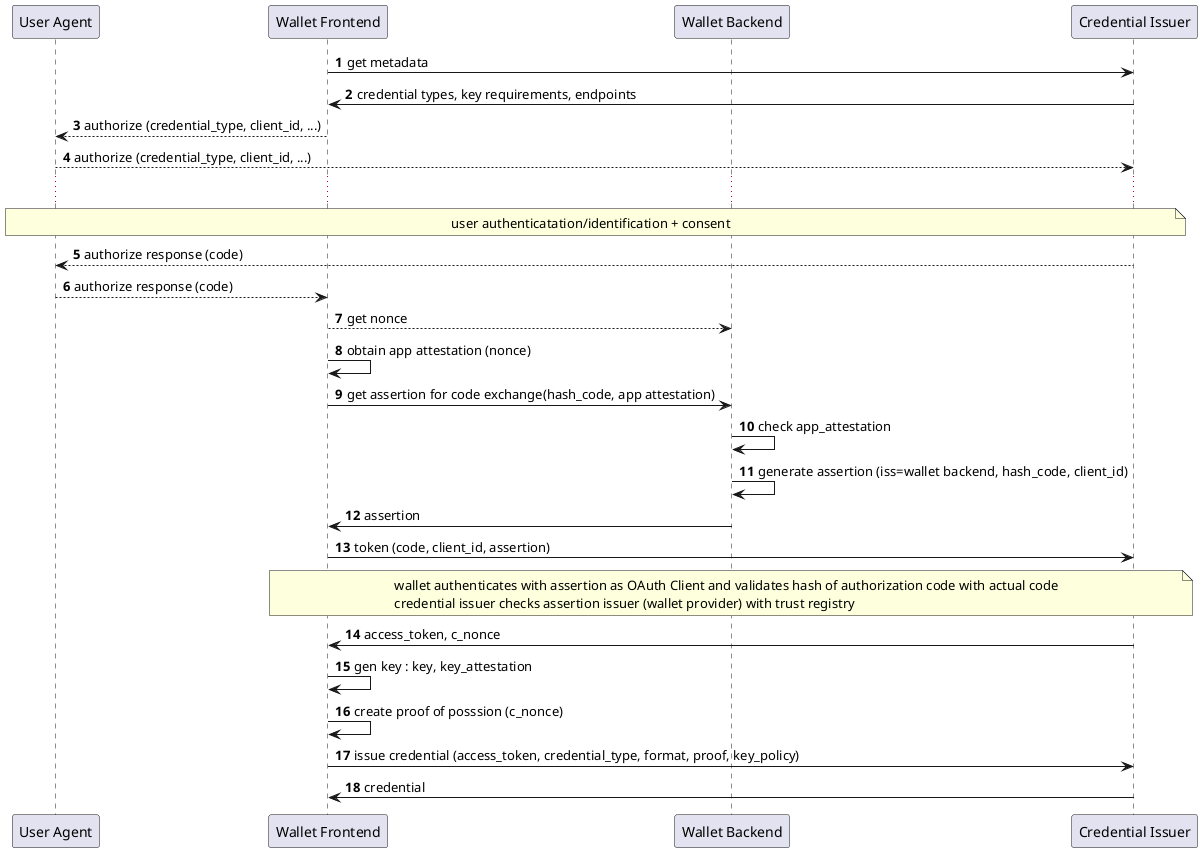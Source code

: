 @startuml
autonumber
participant "User Agent" as u
participant "Wallet Frontend" as w
participant "Wallet Backend" as b
participant "Credential Issuer" as i

w -> i: get metadata
i -> w: credential types, key requirements, endpoints
w --> u : authorize (credential_type, client_id, ...)
u --> i: authorize (credential_type, client_id, ...)
... 
note over u, i: user authenticatation/identification + consent
i --> u : authorize response (code)
u --> w: authorize response (code)
w --> b: get nonce
w -> w : obtain app attestation (nonce)
w -> b : get assertion for code exchange(hash_code, app attestation)
b -> b : check app_attestation
b -> b : generate assertion (iss=wallet backend, hash_code, client_id)
b -> w : assertion
w -> i : token (code, client_id, assertion)
note over w, i: wallet authenticates with assertion as OAuth Client and validates hash of authorization code with actual code\ncredential issuer checks assertion issuer (wallet provider) with trust registry
i -> w : access_token, c_nonce
w -> w : gen key : key, key_attestation
w -> w : create proof of posssion (c_nonce)
w -> i : issue credential (access_token, credential_type, format, proof, key_policy)
i -> w : credential
@enduml